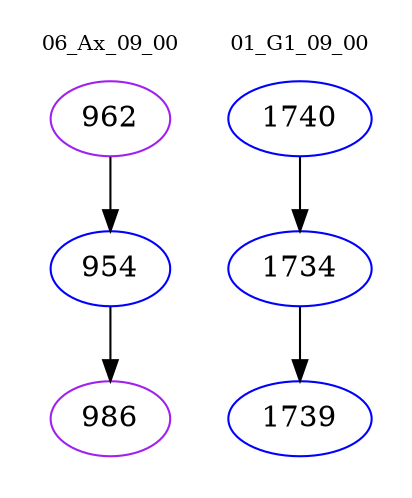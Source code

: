 digraph{
subgraph cluster_0 {
color = white
label = "06_Ax_09_00";
fontsize=10;
T0_962 [label="962", color="purple"]
T0_962 -> T0_954 [color="black"]
T0_954 [label="954", color="blue"]
T0_954 -> T0_986 [color="black"]
T0_986 [label="986", color="purple"]
}
subgraph cluster_1 {
color = white
label = "01_G1_09_00";
fontsize=10;
T1_1740 [label="1740", color="blue"]
T1_1740 -> T1_1734 [color="black"]
T1_1734 [label="1734", color="blue"]
T1_1734 -> T1_1739 [color="black"]
T1_1739 [label="1739", color="blue"]
}
}
